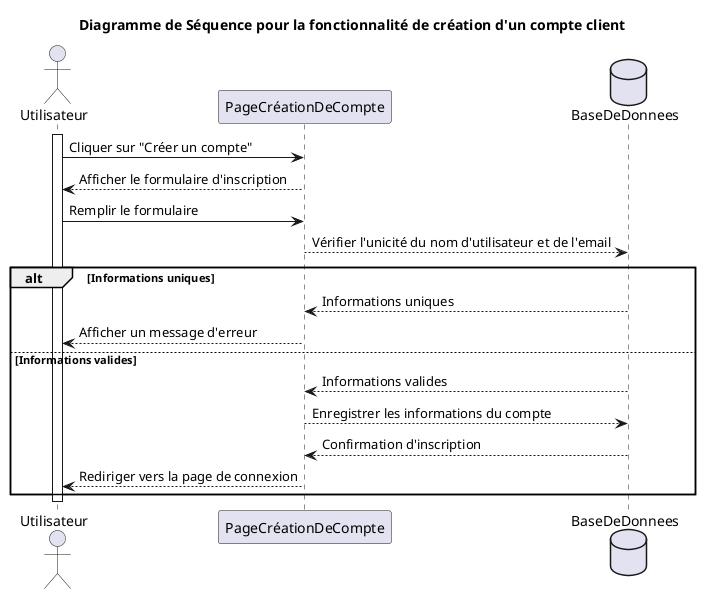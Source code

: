 @startuml
title Diagramme de Séquence pour la fonctionnalité de création d'un compte client
actor Utilisateur as "Utilisateur"
participant "PageCréationDeCompte" as Interface
database BaseDeDonnees as BD

activate Utilisateur

Utilisateur -> Interface: Cliquer sur "Créer un compte"
Interface --> Utilisateur: Afficher le formulaire d'inscription

Utilisateur -> Interface: Remplir le formulaire
Interface --> BD: Vérifier l'unicité du nom d'utilisateur et de l'email

alt Informations uniques
  BD --> Interface: Informations uniques
  Interface --> Utilisateur: Afficher un message d'erreur
else Informations valides
  BD --> Interface: Informations valides
  Interface --> BD: Enregistrer les informations du compte
  BD --> Interface: Confirmation d'inscription
  Interface --> Utilisateur: Rediriger vers la page de connexion
end

deactivate Utilisateur
@enduml